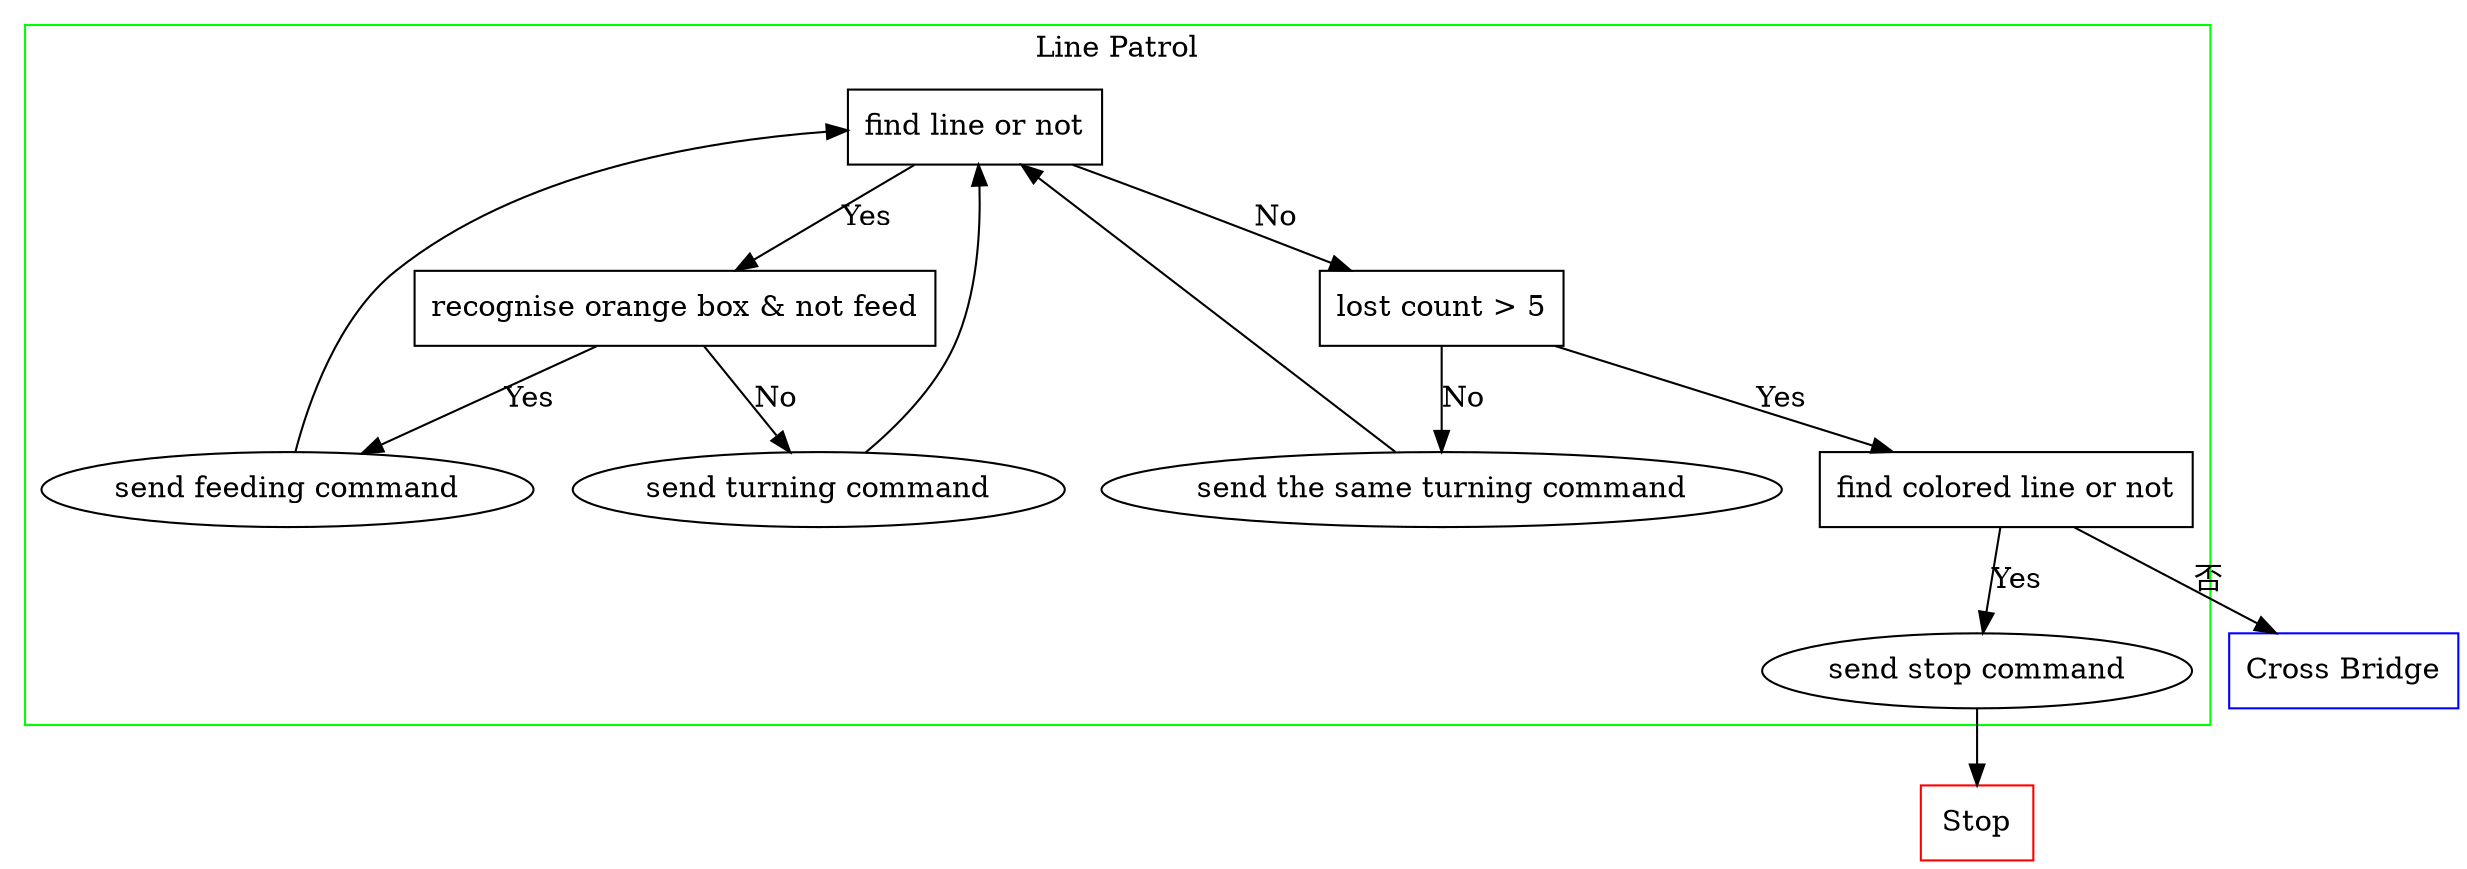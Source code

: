 digraph G {
    compound=true;
    subgraph cluster0 {
        color=green
        label="Line Patrol"
        "find line or not" [shape=box]
        "recognise orange box & not feed" [shape= box]
        "find line or not" -> "recognise orange box & not feed" [label="Yes"]
        "recognise orange box & not feed" -> "send feeding command" [label="Yes"]
        "recognise orange box & not feed" -> "send turning command" [label="No"]
        "send feeding command" -> "find line or not"
        "send turning command" -> "find line or not"
        "lost count > 5" [shape=box]
        "find line or not" -> "lost count > 5" [label="No"]
        "find colored line or not" [shape=box]
        "lost count > 5" -> "send the same turning command" [label="No"]
        "lost count > 5" -> "find colored line or not" [label="Yes"]
        "send the same turning command" -> "find line or not"
        "find colored line or not" -> "send stop command" [label="Yes"]
    }
    Stop [shape=box color=red]
    "Cross Bridge" [shape=box color=blue]
    "send stop command" -> Stop
    "find colored line or not" -> "Cross Bridge" [label="否"]
}